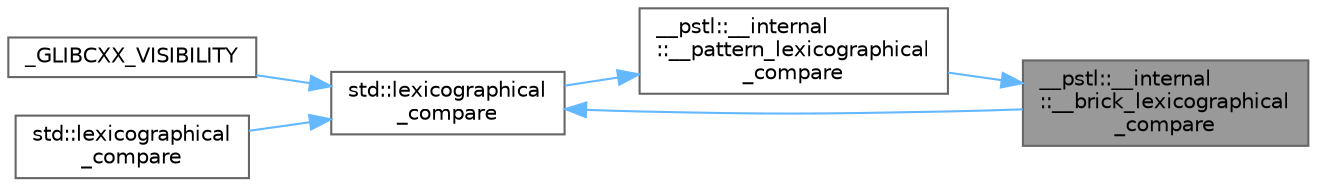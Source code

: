 digraph "__pstl::__internal::__brick_lexicographical_compare"
{
 // LATEX_PDF_SIZE
  bgcolor="transparent";
  edge [fontname=Helvetica,fontsize=10,labelfontname=Helvetica,labelfontsize=10];
  node [fontname=Helvetica,fontsize=10,shape=box,height=0.2,width=0.4];
  rankdir="RL";
  Node1 [id="Node000001",label="__pstl::__internal\l::__brick_lexicographical\l_compare",height=0.2,width=0.4,color="gray40", fillcolor="grey60", style="filled", fontcolor="black",tooltip=" "];
  Node1 -> Node2 [id="edge6_Node000001_Node000002",dir="back",color="steelblue1",style="solid",tooltip=" "];
  Node2 [id="Node000002",label="__pstl::__internal\l::__pattern_lexicographical\l_compare",height=0.2,width=0.4,color="grey40", fillcolor="white", style="filled",URL="$namespace____pstl_1_1____internal.html#a87963436503d6c04ddbae7eb6827f60c",tooltip=" "];
  Node2 -> Node3 [id="edge7_Node000002_Node000003",dir="back",color="steelblue1",style="solid",tooltip=" "];
  Node3 [id="Node000003",label="std::lexicographical\l_compare",height=0.2,width=0.4,color="grey40", fillcolor="white", style="filled",URL="$namespacestd.html#a076cfce541233dc2534e44d067d41ad4",tooltip=" "];
  Node3 -> Node1 [id="edge8_Node000003_Node000001",dir="back",color="steelblue1",style="solid",tooltip=" "];
  Node3 -> Node4 [id="edge9_Node000003_Node000004",dir="back",color="steelblue1",style="solid",tooltip=" "];
  Node4 [id="Node000004",label="_GLIBCXX_VISIBILITY",height=0.2,width=0.4,color="grey40", fillcolor="white", style="filled",URL="$_classes_2lib_2include_2c_09_09_2parallel_2algorithmfwd_8h.html#a544d74b2d5d0dd2197f5fd6f02691de0",tooltip=" "];
  Node3 -> Node5 [id="edge10_Node000003_Node000005",dir="back",color="steelblue1",style="solid",tooltip=" "];
  Node5 [id="Node000005",label="std::lexicographical\l_compare",height=0.2,width=0.4,color="grey40", fillcolor="white", style="filled",URL="$namespacestd.html#a19067eeaeed9ed2ab0c58efdf30a681d",tooltip=" "];
}
